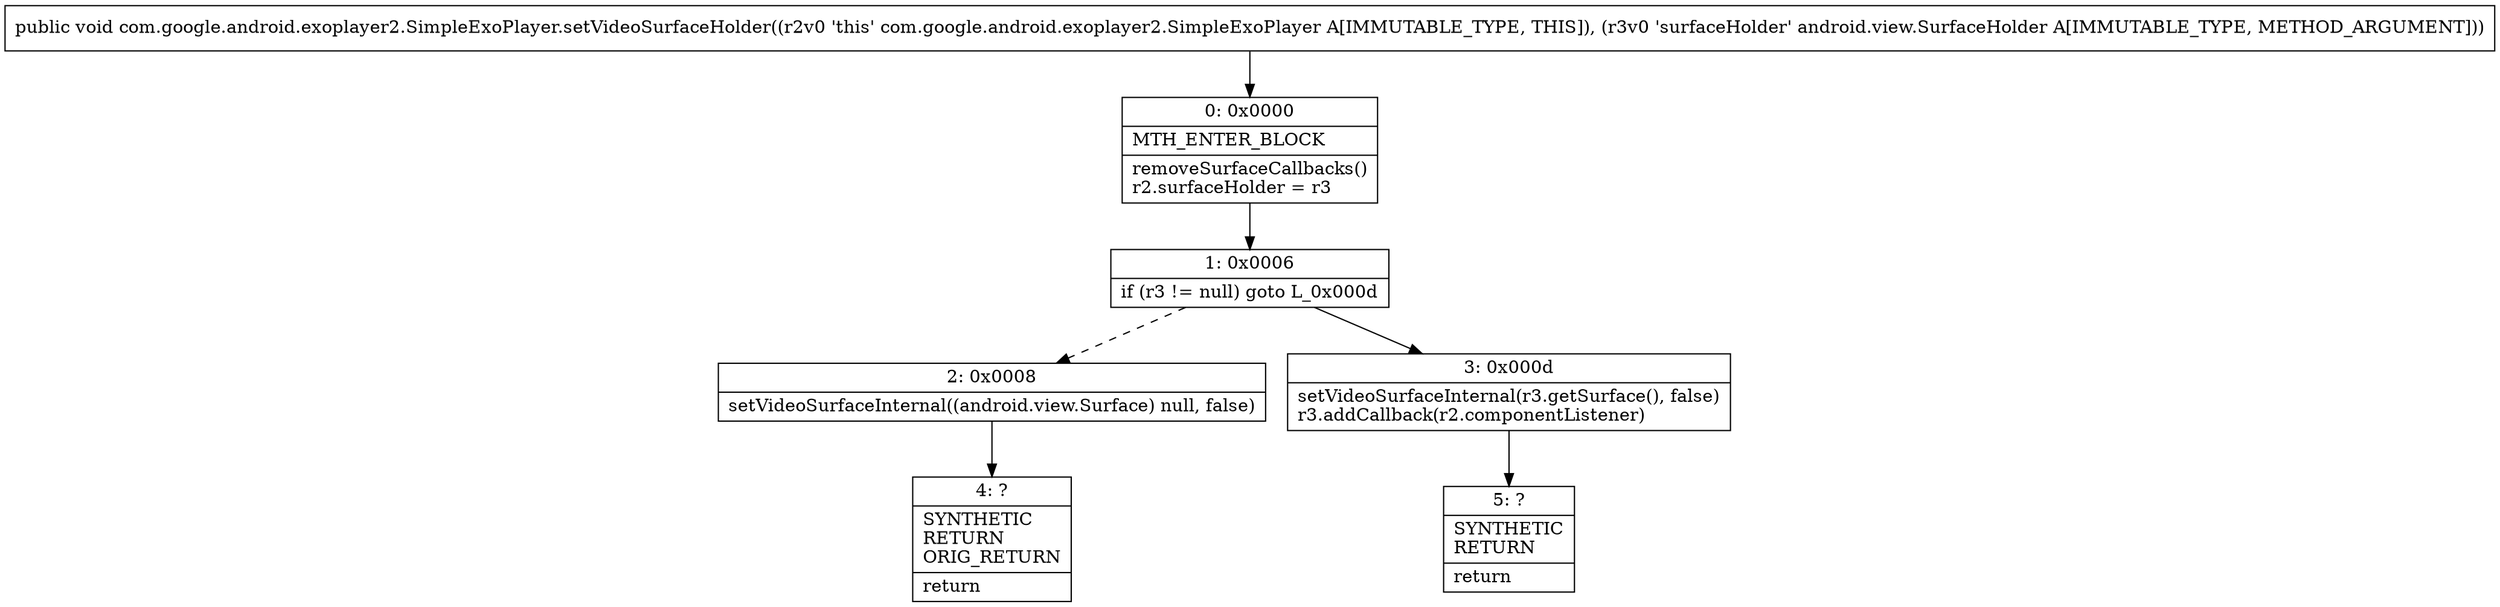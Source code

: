digraph "CFG forcom.google.android.exoplayer2.SimpleExoPlayer.setVideoSurfaceHolder(Landroid\/view\/SurfaceHolder;)V" {
Node_0 [shape=record,label="{0\:\ 0x0000|MTH_ENTER_BLOCK\l|removeSurfaceCallbacks()\lr2.surfaceHolder = r3\l}"];
Node_1 [shape=record,label="{1\:\ 0x0006|if (r3 != null) goto L_0x000d\l}"];
Node_2 [shape=record,label="{2\:\ 0x0008|setVideoSurfaceInternal((android.view.Surface) null, false)\l}"];
Node_3 [shape=record,label="{3\:\ 0x000d|setVideoSurfaceInternal(r3.getSurface(), false)\lr3.addCallback(r2.componentListener)\l}"];
Node_4 [shape=record,label="{4\:\ ?|SYNTHETIC\lRETURN\lORIG_RETURN\l|return\l}"];
Node_5 [shape=record,label="{5\:\ ?|SYNTHETIC\lRETURN\l|return\l}"];
MethodNode[shape=record,label="{public void com.google.android.exoplayer2.SimpleExoPlayer.setVideoSurfaceHolder((r2v0 'this' com.google.android.exoplayer2.SimpleExoPlayer A[IMMUTABLE_TYPE, THIS]), (r3v0 'surfaceHolder' android.view.SurfaceHolder A[IMMUTABLE_TYPE, METHOD_ARGUMENT])) }"];
MethodNode -> Node_0;
Node_0 -> Node_1;
Node_1 -> Node_2[style=dashed];
Node_1 -> Node_3;
Node_2 -> Node_4;
Node_3 -> Node_5;
}

